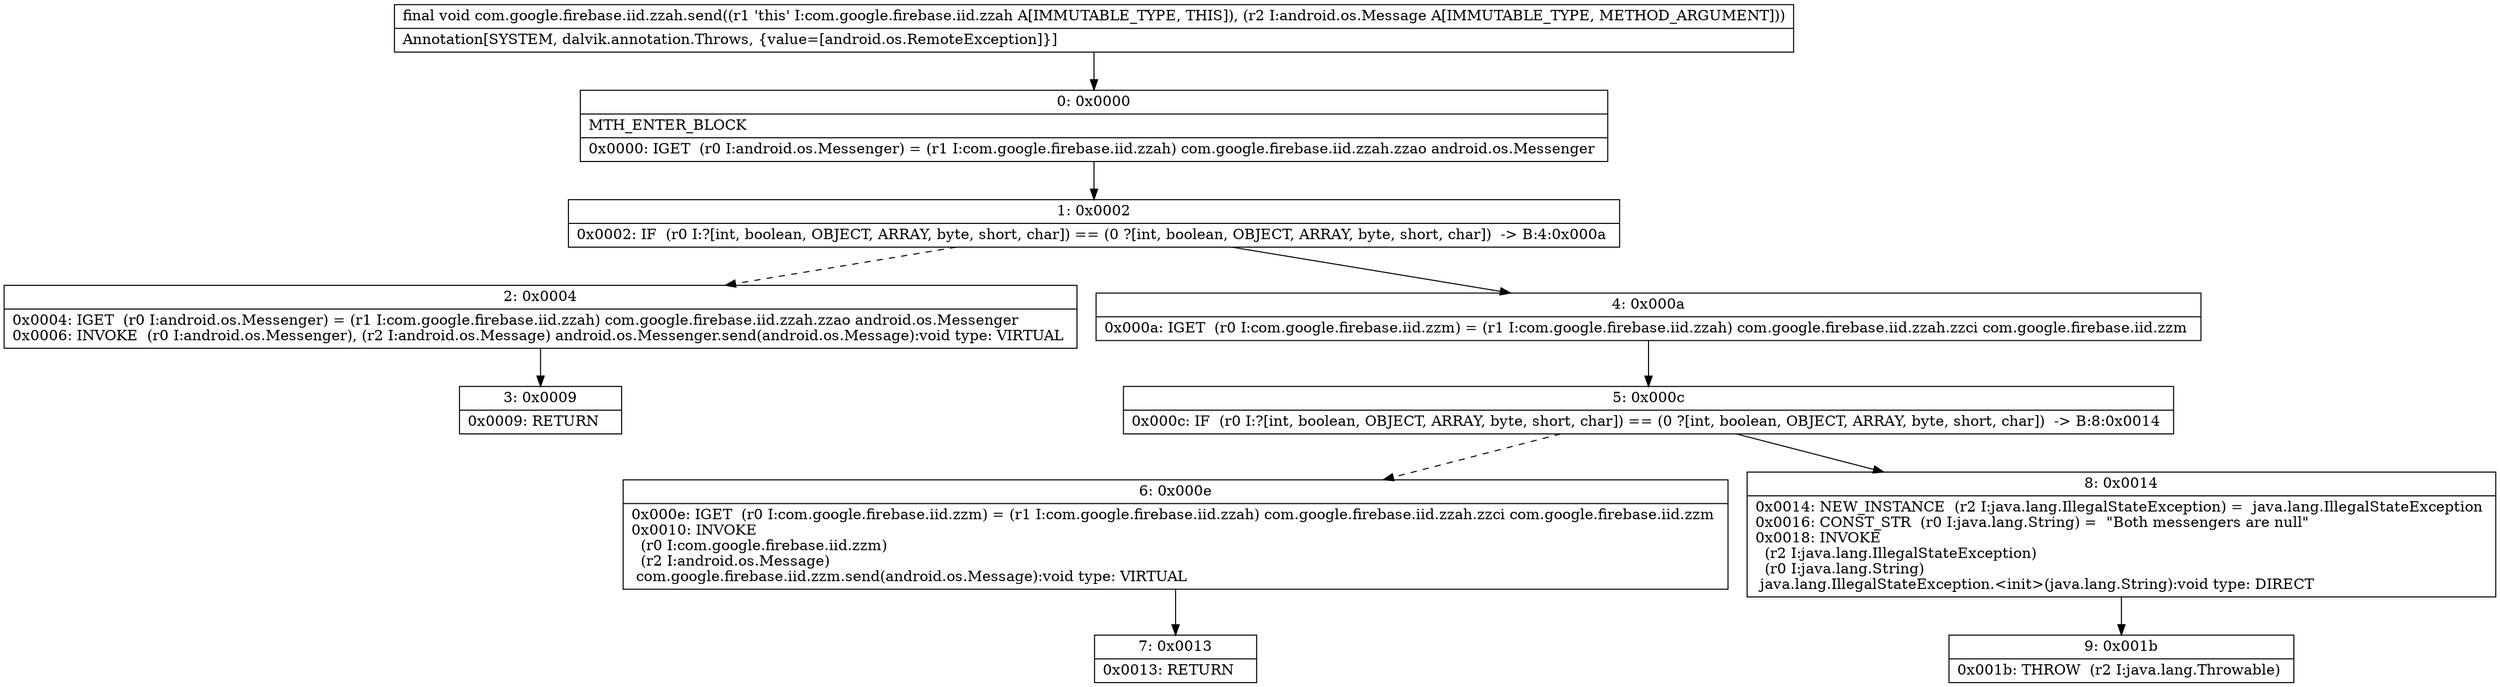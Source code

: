 digraph "CFG forcom.google.firebase.iid.zzah.send(Landroid\/os\/Message;)V" {
Node_0 [shape=record,label="{0\:\ 0x0000|MTH_ENTER_BLOCK\l|0x0000: IGET  (r0 I:android.os.Messenger) = (r1 I:com.google.firebase.iid.zzah) com.google.firebase.iid.zzah.zzao android.os.Messenger \l}"];
Node_1 [shape=record,label="{1\:\ 0x0002|0x0002: IF  (r0 I:?[int, boolean, OBJECT, ARRAY, byte, short, char]) == (0 ?[int, boolean, OBJECT, ARRAY, byte, short, char])  \-\> B:4:0x000a \l}"];
Node_2 [shape=record,label="{2\:\ 0x0004|0x0004: IGET  (r0 I:android.os.Messenger) = (r1 I:com.google.firebase.iid.zzah) com.google.firebase.iid.zzah.zzao android.os.Messenger \l0x0006: INVOKE  (r0 I:android.os.Messenger), (r2 I:android.os.Message) android.os.Messenger.send(android.os.Message):void type: VIRTUAL \l}"];
Node_3 [shape=record,label="{3\:\ 0x0009|0x0009: RETURN   \l}"];
Node_4 [shape=record,label="{4\:\ 0x000a|0x000a: IGET  (r0 I:com.google.firebase.iid.zzm) = (r1 I:com.google.firebase.iid.zzah) com.google.firebase.iid.zzah.zzci com.google.firebase.iid.zzm \l}"];
Node_5 [shape=record,label="{5\:\ 0x000c|0x000c: IF  (r0 I:?[int, boolean, OBJECT, ARRAY, byte, short, char]) == (0 ?[int, boolean, OBJECT, ARRAY, byte, short, char])  \-\> B:8:0x0014 \l}"];
Node_6 [shape=record,label="{6\:\ 0x000e|0x000e: IGET  (r0 I:com.google.firebase.iid.zzm) = (r1 I:com.google.firebase.iid.zzah) com.google.firebase.iid.zzah.zzci com.google.firebase.iid.zzm \l0x0010: INVOKE  \l  (r0 I:com.google.firebase.iid.zzm)\l  (r2 I:android.os.Message)\l com.google.firebase.iid.zzm.send(android.os.Message):void type: VIRTUAL \l}"];
Node_7 [shape=record,label="{7\:\ 0x0013|0x0013: RETURN   \l}"];
Node_8 [shape=record,label="{8\:\ 0x0014|0x0014: NEW_INSTANCE  (r2 I:java.lang.IllegalStateException) =  java.lang.IllegalStateException \l0x0016: CONST_STR  (r0 I:java.lang.String) =  \"Both messengers are null\" \l0x0018: INVOKE  \l  (r2 I:java.lang.IllegalStateException)\l  (r0 I:java.lang.String)\l java.lang.IllegalStateException.\<init\>(java.lang.String):void type: DIRECT \l}"];
Node_9 [shape=record,label="{9\:\ 0x001b|0x001b: THROW  (r2 I:java.lang.Throwable) \l}"];
MethodNode[shape=record,label="{final void com.google.firebase.iid.zzah.send((r1 'this' I:com.google.firebase.iid.zzah A[IMMUTABLE_TYPE, THIS]), (r2 I:android.os.Message A[IMMUTABLE_TYPE, METHOD_ARGUMENT]))  | Annotation[SYSTEM, dalvik.annotation.Throws, \{value=[android.os.RemoteException]\}]\l}"];
MethodNode -> Node_0;
Node_0 -> Node_1;
Node_1 -> Node_2[style=dashed];
Node_1 -> Node_4;
Node_2 -> Node_3;
Node_4 -> Node_5;
Node_5 -> Node_6[style=dashed];
Node_5 -> Node_8;
Node_6 -> Node_7;
Node_8 -> Node_9;
}

